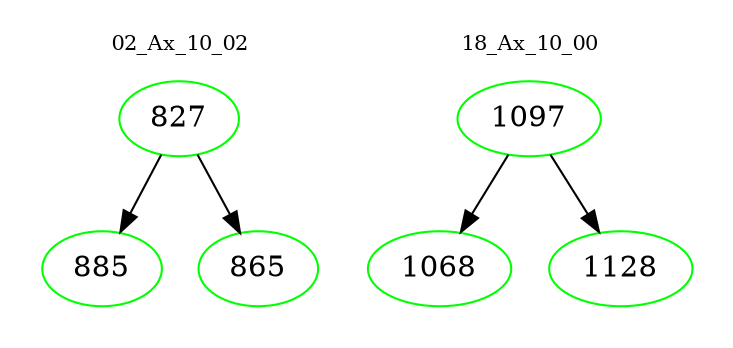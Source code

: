 digraph{
subgraph cluster_0 {
color = white
label = "02_Ax_10_02";
fontsize=10;
T0_827 [label="827", color="green"]
T0_827 -> T0_885 [color="black"]
T0_885 [label="885", color="green"]
T0_827 -> T0_865 [color="black"]
T0_865 [label="865", color="green"]
}
subgraph cluster_1 {
color = white
label = "18_Ax_10_00";
fontsize=10;
T1_1097 [label="1097", color="green"]
T1_1097 -> T1_1068 [color="black"]
T1_1068 [label="1068", color="green"]
T1_1097 -> T1_1128 [color="black"]
T1_1128 [label="1128", color="green"]
}
}
